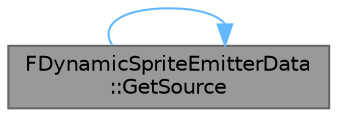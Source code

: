 digraph "FDynamicSpriteEmitterData::GetSource"
{
 // INTERACTIVE_SVG=YES
 // LATEX_PDF_SIZE
  bgcolor="transparent";
  edge [fontname=Helvetica,fontsize=10,labelfontname=Helvetica,labelfontsize=10];
  node [fontname=Helvetica,fontsize=10,shape=box,height=0.2,width=0.4];
  rankdir="LR";
  Node1 [id="Node000001",label="FDynamicSpriteEmitterData\l::GetSource",height=0.2,width=0.4,color="gray40", fillcolor="grey60", style="filled", fontcolor="black",tooltip="Returns the source data for this particle system."];
  Node1 -> Node1 [id="edge1_Node000001_Node000001",color="steelblue1",style="solid",tooltip=" "];
}
